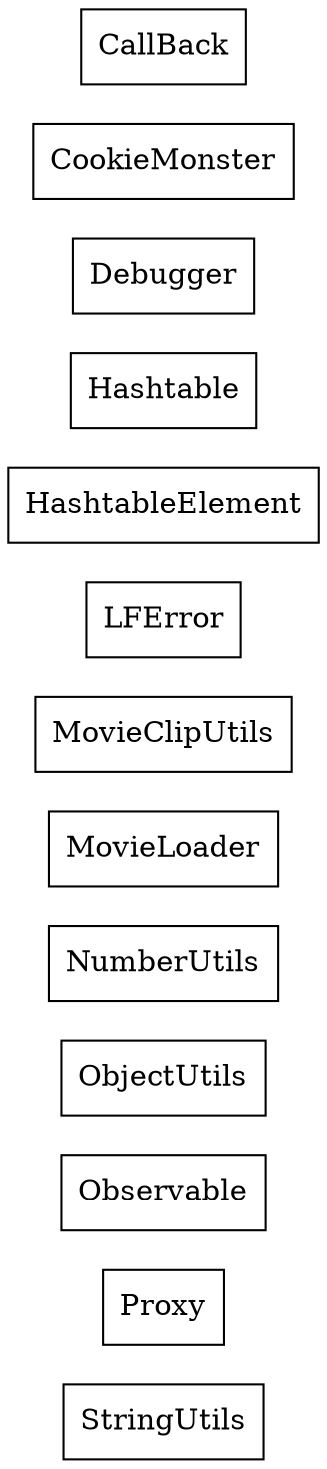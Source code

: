 strict digraph class_diagram {
  rankdir=LR;
  StringUtils[
    label="StringUtils",
    URL="StringUtils.html",
    tooltip="org.lamsfoundation.lams.common.util.StringUtils",
    shape="record"
  ];
  Proxy[
    label="Proxy",
    URL="Proxy.html",
    tooltip="org.lamsfoundation.lams.common.util.Proxy",
    shape="record"
  ];
  Observable[
    label="Observable",
    URL="Observable.html",
    tooltip="org.lamsfoundation.lams.common.util.Observable",
    shape="record"
  ];
  ObjectUtils[
    label="ObjectUtils",
    URL="ObjectUtils.html",
    tooltip="org.lamsfoundation.lams.common.util.ObjectUtils",
    shape="record"
  ];
  NumberUtils[
    label="NumberUtils",
    URL="NumberUtils.html",
    tooltip="org.lamsfoundation.lams.common.util.NumberUtils",
    shape="record"
  ];
  MovieLoader[
    label="MovieLoader",
    URL="MovieLoader.html",
    tooltip="org.lamsfoundation.lams.common.util.MovieLoader",
    shape="record"
  ];
  MovieClipUtils[
    label="MovieClipUtils",
    URL="MovieClipUtils.html",
    tooltip="org.lamsfoundation.lams.common.util.MovieClipUtils",
    shape="record"
  ];
  LFError[
    label="LFError",
    URL="LFError.html",
    tooltip="org.lamsfoundation.lams.common.util.LFError",
    shape="record"
  ];
  HashtableElement[
    label="HashtableElement",
    URL="HashtableElement.html",
    tooltip="org.lamsfoundation.lams.common.util.HashtableElement",
    shape="record"
  ];
  Hashtable[
    label="Hashtable",
    URL="Hashtable.html",
    tooltip="org.lamsfoundation.lams.common.util.Hashtable",
    shape="record"
  ];
  Debugger[
    label="Debugger",
    URL="Debugger.html",
    tooltip="org.lamsfoundation.lams.common.util.Debugger",
    shape="record"
  ];
  CookieMonster[
    label="CookieMonster",
    URL="CookieMonster.html",
    tooltip="org.lamsfoundation.lams.common.util.CookieMonster",
    shape="record"
  ];
  CallBack[
    label="CallBack",
    URL="CallBack.html",
    tooltip="org.lamsfoundation.lams.common.util.CallBack",
    shape="record"
  ];
}
